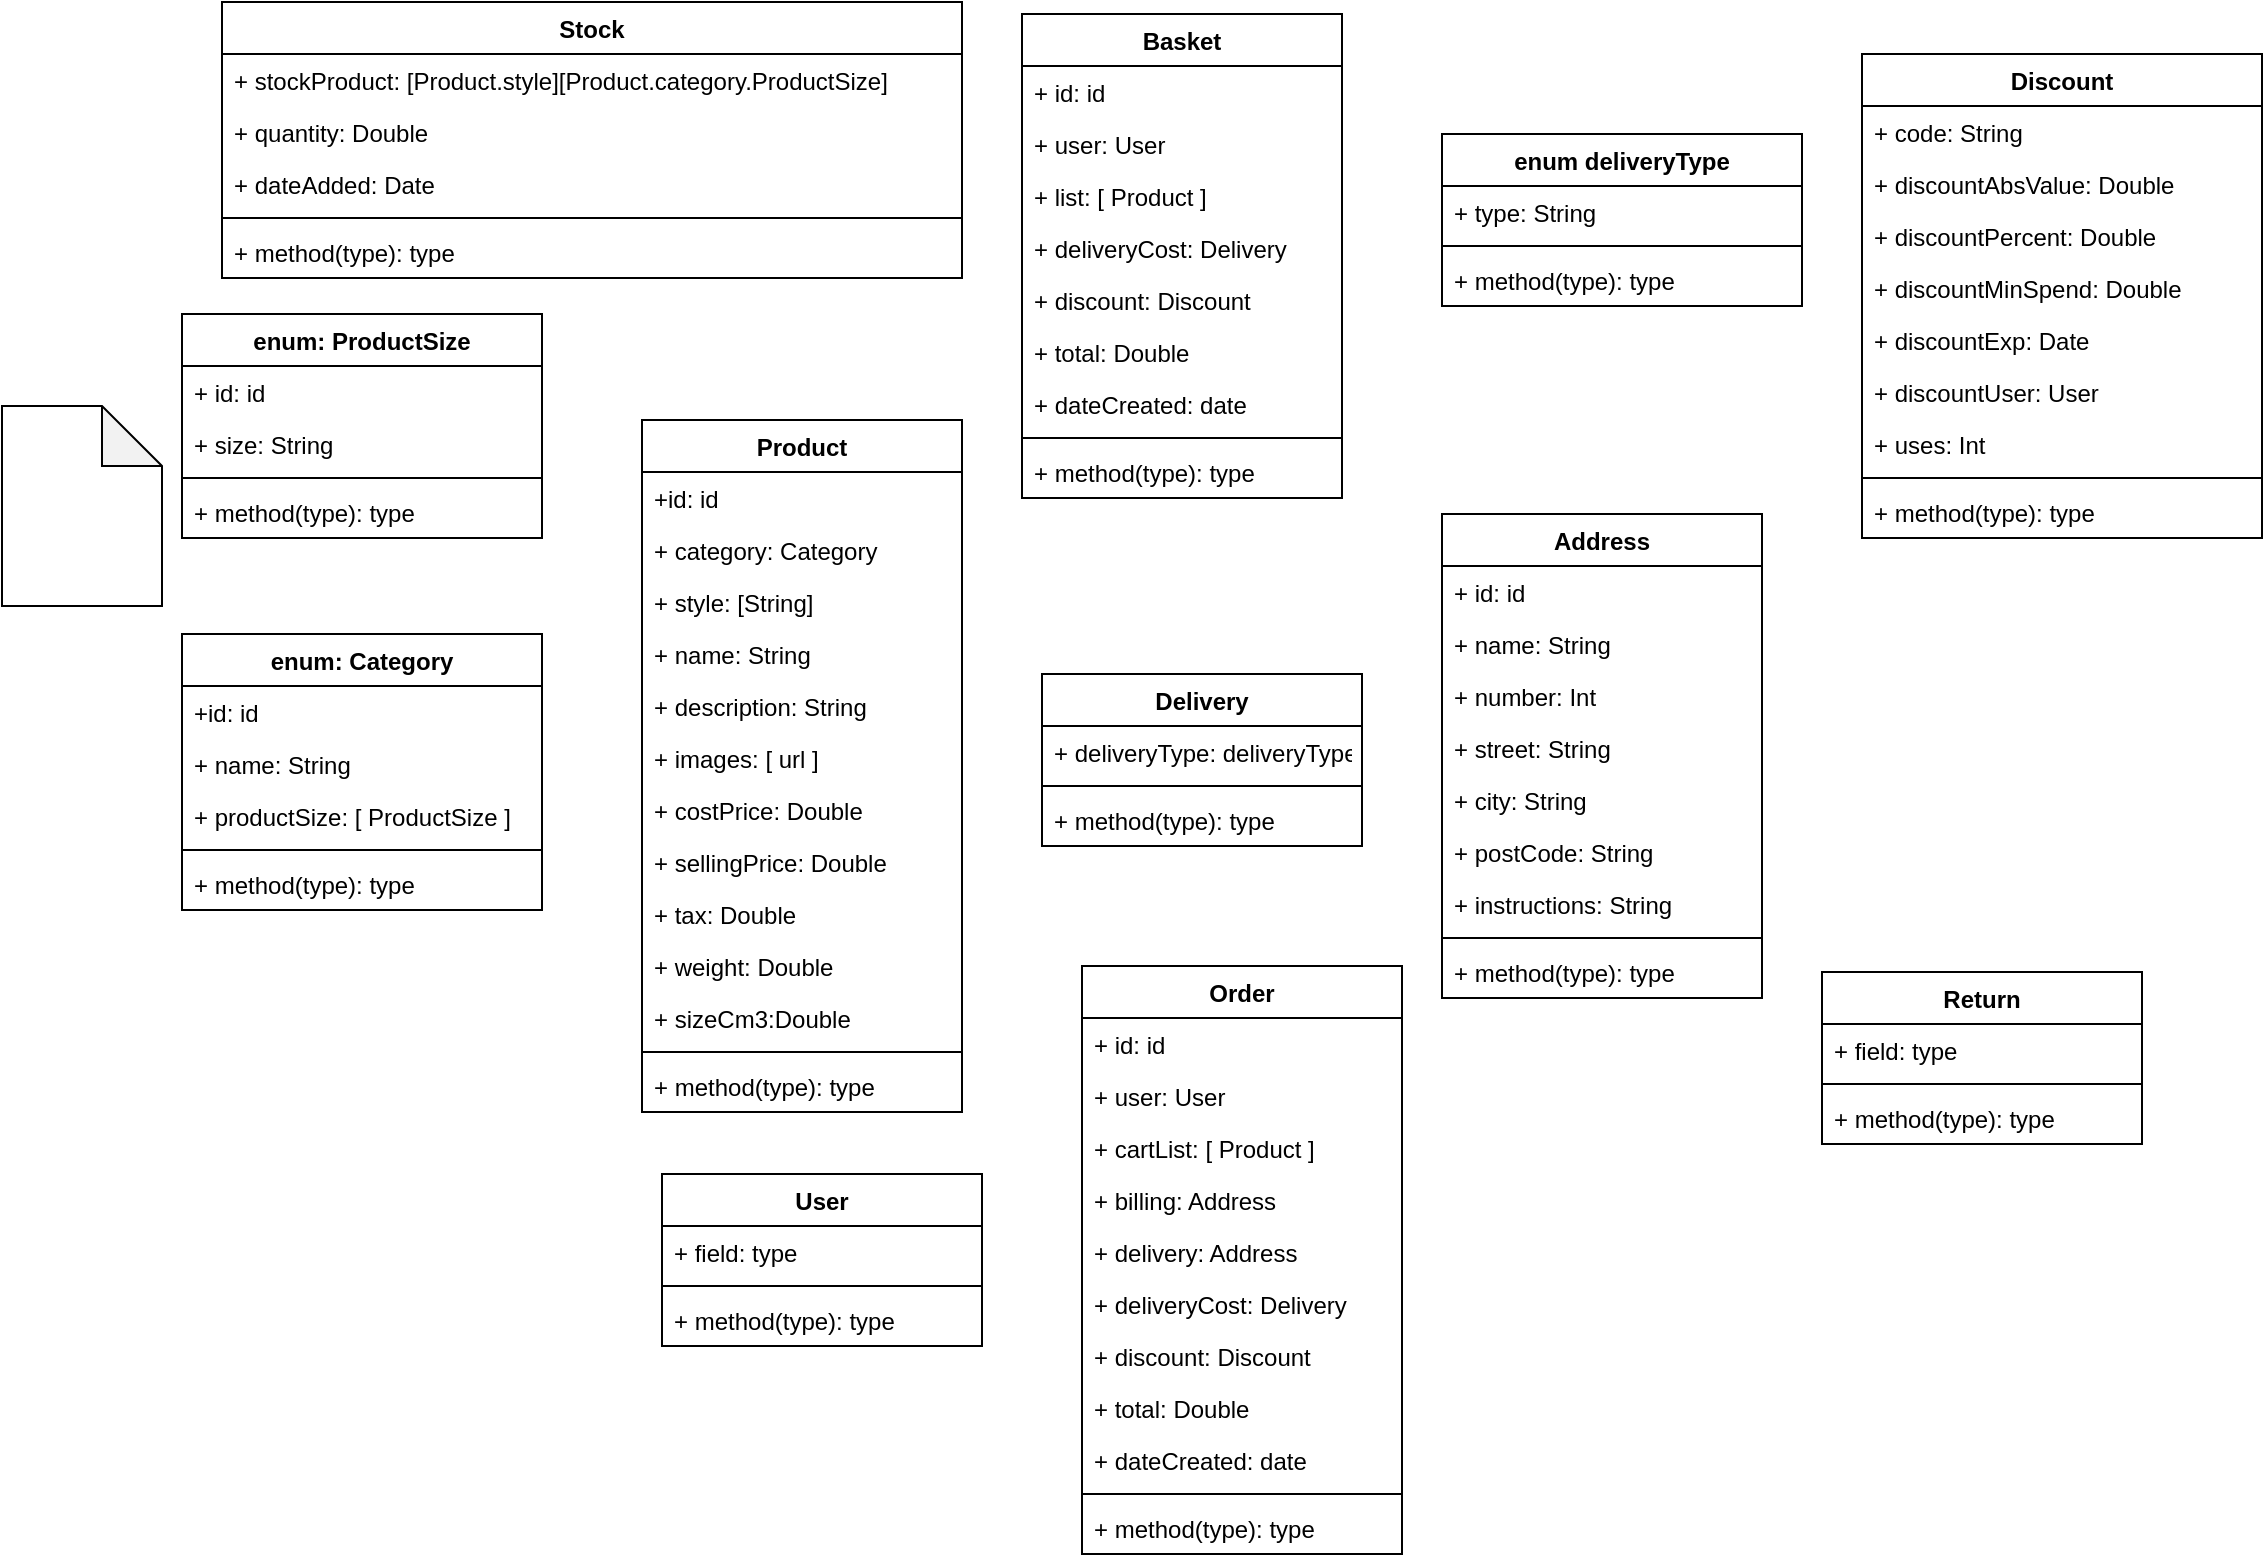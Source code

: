 <mxfile version="14.5.1" type="device"><diagram id="k_JkZe7TDsBkUmyv_9TE" name="Page-1"><mxGraphModel dx="932" dy="658" grid="1" gridSize="10" guides="1" tooltips="1" connect="1" arrows="1" fold="1" page="1" pageScale="1" pageWidth="827" pageHeight="1169" math="0" shadow="0"><root><mxCell id="0"/><mxCell id="1" parent="0"/><mxCell id="L6sORTQ88GviVkF-r95_-14" value="Product" style="swimlane;fontStyle=1;align=center;verticalAlign=top;childLayout=stackLayout;horizontal=1;startSize=26;horizontalStack=0;resizeParent=1;resizeParentMax=0;resizeLast=0;collapsible=1;marginBottom=0;" parent="1" vertex="1"><mxGeometry x="390" y="223" width="160" height="346" as="geometry"/></mxCell><mxCell id="L6sORTQ88GviVkF-r95_-90" value="+id: id" style="text;strokeColor=none;fillColor=none;align=left;verticalAlign=top;spacingLeft=4;spacingRight=4;overflow=hidden;rotatable=0;points=[[0,0.5],[1,0.5]];portConstraint=eastwest;" parent="L6sORTQ88GviVkF-r95_-14" vertex="1"><mxGeometry y="26" width="160" height="26" as="geometry"/></mxCell><mxCell id="L6sORTQ88GviVkF-r95_-15" value="+ category: Category" style="text;strokeColor=none;fillColor=none;align=left;verticalAlign=top;spacingLeft=4;spacingRight=4;overflow=hidden;rotatable=0;points=[[0,0.5],[1,0.5]];portConstraint=eastwest;" parent="L6sORTQ88GviVkF-r95_-14" vertex="1"><mxGeometry y="52" width="160" height="26" as="geometry"/></mxCell><mxCell id="L6sORTQ88GviVkF-r95_-103" value="+ style: [String]" style="text;strokeColor=none;fillColor=none;align=left;verticalAlign=top;spacingLeft=4;spacingRight=4;overflow=hidden;rotatable=0;points=[[0,0.5],[1,0.5]];portConstraint=eastwest;" parent="L6sORTQ88GviVkF-r95_-14" vertex="1"><mxGeometry y="78" width="160" height="26" as="geometry"/></mxCell><mxCell id="L6sORTQ88GviVkF-r95_-78" value="+ name: String" style="text;strokeColor=none;fillColor=none;align=left;verticalAlign=top;spacingLeft=4;spacingRight=4;overflow=hidden;rotatable=0;points=[[0,0.5],[1,0.5]];portConstraint=eastwest;" parent="L6sORTQ88GviVkF-r95_-14" vertex="1"><mxGeometry y="104" width="160" height="26" as="geometry"/></mxCell><mxCell id="L6sORTQ88GviVkF-r95_-85" value="+ description: String" style="text;strokeColor=none;fillColor=none;align=left;verticalAlign=top;spacingLeft=4;spacingRight=4;overflow=hidden;rotatable=0;points=[[0,0.5],[1,0.5]];portConstraint=eastwest;" parent="L6sORTQ88GviVkF-r95_-14" vertex="1"><mxGeometry y="130" width="160" height="26" as="geometry"/></mxCell><mxCell id="L6sORTQ88GviVkF-r95_-86" value="+ images: [ url ] " style="text;strokeColor=none;fillColor=none;align=left;verticalAlign=top;spacingLeft=4;spacingRight=4;overflow=hidden;rotatable=0;points=[[0,0.5],[1,0.5]];portConstraint=eastwest;" parent="L6sORTQ88GviVkF-r95_-14" vertex="1"><mxGeometry y="156" width="160" height="26" as="geometry"/></mxCell><mxCell id="L6sORTQ88GviVkF-r95_-79" value="+ costPrice: Double" style="text;strokeColor=none;fillColor=none;align=left;verticalAlign=top;spacingLeft=4;spacingRight=4;overflow=hidden;rotatable=0;points=[[0,0.5],[1,0.5]];portConstraint=eastwest;" parent="L6sORTQ88GviVkF-r95_-14" vertex="1"><mxGeometry y="182" width="160" height="26" as="geometry"/></mxCell><mxCell id="L6sORTQ88GviVkF-r95_-80" value="+ sellingPrice: Double&#10;" style="text;strokeColor=none;fillColor=none;align=left;verticalAlign=top;spacingLeft=4;spacingRight=4;overflow=hidden;rotatable=0;points=[[0,0.5],[1,0.5]];portConstraint=eastwest;" parent="L6sORTQ88GviVkF-r95_-14" vertex="1"><mxGeometry y="208" width="160" height="26" as="geometry"/></mxCell><mxCell id="L6sORTQ88GviVkF-r95_-81" value="+ tax: Double" style="text;strokeColor=none;fillColor=none;align=left;verticalAlign=top;spacingLeft=4;spacingRight=4;overflow=hidden;rotatable=0;points=[[0,0.5],[1,0.5]];portConstraint=eastwest;" parent="L6sORTQ88GviVkF-r95_-14" vertex="1"><mxGeometry y="234" width="160" height="26" as="geometry"/></mxCell><mxCell id="L6sORTQ88GviVkF-r95_-82" value="+ weight: Double " style="text;strokeColor=none;fillColor=none;align=left;verticalAlign=top;spacingLeft=4;spacingRight=4;overflow=hidden;rotatable=0;points=[[0,0.5],[1,0.5]];portConstraint=eastwest;" parent="L6sORTQ88GviVkF-r95_-14" vertex="1"><mxGeometry y="260" width="160" height="26" as="geometry"/></mxCell><mxCell id="L6sORTQ88GviVkF-r95_-83" value="+ sizeCm3:Double " style="text;strokeColor=none;fillColor=none;align=left;verticalAlign=top;spacingLeft=4;spacingRight=4;overflow=hidden;rotatable=0;points=[[0,0.5],[1,0.5]];portConstraint=eastwest;" parent="L6sORTQ88GviVkF-r95_-14" vertex="1"><mxGeometry y="286" width="160" height="26" as="geometry"/></mxCell><mxCell id="L6sORTQ88GviVkF-r95_-16" value="" style="line;strokeWidth=1;fillColor=none;align=left;verticalAlign=middle;spacingTop=-1;spacingLeft=3;spacingRight=3;rotatable=0;labelPosition=right;points=[];portConstraint=eastwest;" parent="L6sORTQ88GviVkF-r95_-14" vertex="1"><mxGeometry y="312" width="160" height="8" as="geometry"/></mxCell><mxCell id="L6sORTQ88GviVkF-r95_-17" value="+ method(type): type" style="text;strokeColor=none;fillColor=none;align=left;verticalAlign=top;spacingLeft=4;spacingRight=4;overflow=hidden;rotatable=0;points=[[0,0.5],[1,0.5]];portConstraint=eastwest;" parent="L6sORTQ88GviVkF-r95_-14" vertex="1"><mxGeometry y="320" width="160" height="26" as="geometry"/></mxCell><mxCell id="L6sORTQ88GviVkF-r95_-28" value="" style="shape=note;whiteSpace=wrap;html=1;backgroundOutline=1;darkOpacity=0.05;" parent="1" vertex="1"><mxGeometry x="70" y="216" width="80" height="100" as="geometry"/></mxCell><mxCell id="L6sORTQ88GviVkF-r95_-29" value="Basket" style="swimlane;fontStyle=1;align=center;verticalAlign=top;childLayout=stackLayout;horizontal=1;startSize=26;horizontalStack=0;resizeParent=1;resizeParentMax=0;resizeLast=0;collapsible=1;marginBottom=0;" parent="1" vertex="1"><mxGeometry x="580" y="20" width="160" height="242" as="geometry"/></mxCell><mxCell id="L6sORTQ88GviVkF-r95_-30" value="+ id: id" style="text;strokeColor=none;fillColor=none;align=left;verticalAlign=top;spacingLeft=4;spacingRight=4;overflow=hidden;rotatable=0;points=[[0,0.5],[1,0.5]];portConstraint=eastwest;" parent="L6sORTQ88GviVkF-r95_-29" vertex="1"><mxGeometry y="26" width="160" height="26" as="geometry"/></mxCell><mxCell id="L6sORTQ88GviVkF-r95_-89" value="+ user: User" style="text;strokeColor=none;fillColor=none;align=left;verticalAlign=top;spacingLeft=4;spacingRight=4;overflow=hidden;rotatable=0;points=[[0,0.5],[1,0.5]];portConstraint=eastwest;" parent="L6sORTQ88GviVkF-r95_-29" vertex="1"><mxGeometry y="52" width="160" height="26" as="geometry"/></mxCell><mxCell id="L6sORTQ88GviVkF-r95_-49" value="+ list: [ Product ]" style="text;strokeColor=none;fillColor=none;align=left;verticalAlign=top;spacingLeft=4;spacingRight=4;overflow=hidden;rotatable=0;points=[[0,0.5],[1,0.5]];portConstraint=eastwest;" parent="L6sORTQ88GviVkF-r95_-29" vertex="1"><mxGeometry y="78" width="160" height="26" as="geometry"/></mxCell><mxCell id="L6sORTQ88GviVkF-r95_-69" value="+ deliveryCost: Delivery" style="text;strokeColor=none;fillColor=none;align=left;verticalAlign=top;spacingLeft=4;spacingRight=4;overflow=hidden;rotatable=0;points=[[0,0.5],[1,0.5]];portConstraint=eastwest;" parent="L6sORTQ88GviVkF-r95_-29" vertex="1"><mxGeometry y="104" width="160" height="26" as="geometry"/></mxCell><mxCell id="L6sORTQ88GviVkF-r95_-57" value="+ discount: Discount" style="text;strokeColor=none;fillColor=none;align=left;verticalAlign=top;spacingLeft=4;spacingRight=4;overflow=hidden;rotatable=0;points=[[0,0.5],[1,0.5]];portConstraint=eastwest;" parent="L6sORTQ88GviVkF-r95_-29" vertex="1"><mxGeometry y="130" width="160" height="26" as="geometry"/></mxCell><mxCell id="L6sORTQ88GviVkF-r95_-51" value="+ total: Double" style="text;strokeColor=none;fillColor=none;align=left;verticalAlign=top;spacingLeft=4;spacingRight=4;overflow=hidden;rotatable=0;points=[[0,0.5],[1,0.5]];portConstraint=eastwest;" parent="L6sORTQ88GviVkF-r95_-29" vertex="1"><mxGeometry y="156" width="160" height="26" as="geometry"/></mxCell><mxCell id="L6sORTQ88GviVkF-r95_-52" value="+ dateCreated: date" style="text;strokeColor=none;fillColor=none;align=left;verticalAlign=top;spacingLeft=4;spacingRight=4;overflow=hidden;rotatable=0;points=[[0,0.5],[1,0.5]];portConstraint=eastwest;" parent="L6sORTQ88GviVkF-r95_-29" vertex="1"><mxGeometry y="182" width="160" height="26" as="geometry"/></mxCell><mxCell id="L6sORTQ88GviVkF-r95_-31" value="" style="line;strokeWidth=1;fillColor=none;align=left;verticalAlign=middle;spacingTop=-1;spacingLeft=3;spacingRight=3;rotatable=0;labelPosition=right;points=[];portConstraint=eastwest;" parent="L6sORTQ88GviVkF-r95_-29" vertex="1"><mxGeometry y="208" width="160" height="8" as="geometry"/></mxCell><mxCell id="L6sORTQ88GviVkF-r95_-32" value="+ method(type): type" style="text;strokeColor=none;fillColor=none;align=left;verticalAlign=top;spacingLeft=4;spacingRight=4;overflow=hidden;rotatable=0;points=[[0,0.5],[1,0.5]];portConstraint=eastwest;" parent="L6sORTQ88GviVkF-r95_-29" vertex="1"><mxGeometry y="216" width="160" height="26" as="geometry"/></mxCell><mxCell id="L6sORTQ88GviVkF-r95_-33" value="User" style="swimlane;fontStyle=1;align=center;verticalAlign=top;childLayout=stackLayout;horizontal=1;startSize=26;horizontalStack=0;resizeParent=1;resizeParentMax=0;resizeLast=0;collapsible=1;marginBottom=0;" parent="1" vertex="1"><mxGeometry x="400" y="600" width="160" height="86" as="geometry"/></mxCell><mxCell id="L6sORTQ88GviVkF-r95_-34" value="+ field: type" style="text;strokeColor=none;fillColor=none;align=left;verticalAlign=top;spacingLeft=4;spacingRight=4;overflow=hidden;rotatable=0;points=[[0,0.5],[1,0.5]];portConstraint=eastwest;" parent="L6sORTQ88GviVkF-r95_-33" vertex="1"><mxGeometry y="26" width="160" height="26" as="geometry"/></mxCell><mxCell id="L6sORTQ88GviVkF-r95_-35" value="" style="line;strokeWidth=1;fillColor=none;align=left;verticalAlign=middle;spacingTop=-1;spacingLeft=3;spacingRight=3;rotatable=0;labelPosition=right;points=[];portConstraint=eastwest;" parent="L6sORTQ88GviVkF-r95_-33" vertex="1"><mxGeometry y="52" width="160" height="8" as="geometry"/></mxCell><mxCell id="L6sORTQ88GviVkF-r95_-36" value="+ method(type): type" style="text;strokeColor=none;fillColor=none;align=left;verticalAlign=top;spacingLeft=4;spacingRight=4;overflow=hidden;rotatable=0;points=[[0,0.5],[1,0.5]];portConstraint=eastwest;" parent="L6sORTQ88GviVkF-r95_-33" vertex="1"><mxGeometry y="60" width="160" height="26" as="geometry"/></mxCell><mxCell id="L6sORTQ88GviVkF-r95_-37" value="Order" style="swimlane;fontStyle=1;align=center;verticalAlign=top;childLayout=stackLayout;horizontal=1;startSize=26;horizontalStack=0;resizeParent=1;resizeParentMax=0;resizeLast=0;collapsible=1;marginBottom=0;" parent="1" vertex="1"><mxGeometry x="610" y="496" width="160" height="294" as="geometry"/></mxCell><mxCell id="L6sORTQ88GviVkF-r95_-122" value="+ id: id" style="text;strokeColor=none;fillColor=none;align=left;verticalAlign=top;spacingLeft=4;spacingRight=4;overflow=hidden;rotatable=0;points=[[0,0.5],[1,0.5]];portConstraint=eastwest;" parent="L6sORTQ88GviVkF-r95_-37" vertex="1"><mxGeometry y="26" width="160" height="26" as="geometry"/></mxCell><mxCell id="L6sORTQ88GviVkF-r95_-123" value="+ user: User" style="text;strokeColor=none;fillColor=none;align=left;verticalAlign=top;spacingLeft=4;spacingRight=4;overflow=hidden;rotatable=0;points=[[0,0.5],[1,0.5]];portConstraint=eastwest;" parent="L6sORTQ88GviVkF-r95_-37" vertex="1"><mxGeometry y="52" width="160" height="26" as="geometry"/></mxCell><mxCell id="L6sORTQ88GviVkF-r95_-124" value="+ cartList: [ Product ]" style="text;strokeColor=none;fillColor=none;align=left;verticalAlign=top;spacingLeft=4;spacingRight=4;overflow=hidden;rotatable=0;points=[[0,0.5],[1,0.5]];portConstraint=eastwest;" parent="L6sORTQ88GviVkF-r95_-37" vertex="1"><mxGeometry y="78" width="160" height="26" as="geometry"/></mxCell><mxCell id="L6sORTQ88GviVkF-r95_-125" value="+ billing: Address" style="text;strokeColor=none;fillColor=none;align=left;verticalAlign=top;spacingLeft=4;spacingRight=4;overflow=hidden;rotatable=0;points=[[0,0.5],[1,0.5]];portConstraint=eastwest;" parent="L6sORTQ88GviVkF-r95_-37" vertex="1"><mxGeometry y="104" width="160" height="26" as="geometry"/></mxCell><mxCell id="L6sORTQ88GviVkF-r95_-126" value="+ delivery: Address" style="text;strokeColor=none;fillColor=none;align=left;verticalAlign=top;spacingLeft=4;spacingRight=4;overflow=hidden;rotatable=0;points=[[0,0.5],[1,0.5]];portConstraint=eastwest;" parent="L6sORTQ88GviVkF-r95_-37" vertex="1"><mxGeometry y="130" width="160" height="26" as="geometry"/></mxCell><mxCell id="L6sORTQ88GviVkF-r95_-127" value="+ deliveryCost: Delivery" style="text;strokeColor=none;fillColor=none;align=left;verticalAlign=top;spacingLeft=4;spacingRight=4;overflow=hidden;rotatable=0;points=[[0,0.5],[1,0.5]];portConstraint=eastwest;" parent="L6sORTQ88GviVkF-r95_-37" vertex="1"><mxGeometry y="156" width="160" height="26" as="geometry"/></mxCell><mxCell id="L6sORTQ88GviVkF-r95_-128" value="+ discount: Discount" style="text;strokeColor=none;fillColor=none;align=left;verticalAlign=top;spacingLeft=4;spacingRight=4;overflow=hidden;rotatable=0;points=[[0,0.5],[1,0.5]];portConstraint=eastwest;" parent="L6sORTQ88GviVkF-r95_-37" vertex="1"><mxGeometry y="182" width="160" height="26" as="geometry"/></mxCell><mxCell id="L6sORTQ88GviVkF-r95_-129" value="+ total: Double" style="text;strokeColor=none;fillColor=none;align=left;verticalAlign=top;spacingLeft=4;spacingRight=4;overflow=hidden;rotatable=0;points=[[0,0.5],[1,0.5]];portConstraint=eastwest;" parent="L6sORTQ88GviVkF-r95_-37" vertex="1"><mxGeometry y="208" width="160" height="26" as="geometry"/></mxCell><mxCell id="L6sORTQ88GviVkF-r95_-130" value="+ dateCreated: date" style="text;strokeColor=none;fillColor=none;align=left;verticalAlign=top;spacingLeft=4;spacingRight=4;overflow=hidden;rotatable=0;points=[[0,0.5],[1,0.5]];portConstraint=eastwest;" parent="L6sORTQ88GviVkF-r95_-37" vertex="1"><mxGeometry y="234" width="160" height="26" as="geometry"/></mxCell><mxCell id="L6sORTQ88GviVkF-r95_-39" value="" style="line;strokeWidth=1;fillColor=none;align=left;verticalAlign=middle;spacingTop=-1;spacingLeft=3;spacingRight=3;rotatable=0;labelPosition=right;points=[];portConstraint=eastwest;" parent="L6sORTQ88GviVkF-r95_-37" vertex="1"><mxGeometry y="260" width="160" height="8" as="geometry"/></mxCell><mxCell id="L6sORTQ88GviVkF-r95_-40" value="+ method(type): type" style="text;strokeColor=none;fillColor=none;align=left;verticalAlign=top;spacingLeft=4;spacingRight=4;overflow=hidden;rotatable=0;points=[[0,0.5],[1,0.5]];portConstraint=eastwest;" parent="L6sORTQ88GviVkF-r95_-37" vertex="1"><mxGeometry y="268" width="160" height="26" as="geometry"/></mxCell><mxCell id="L6sORTQ88GviVkF-r95_-41" value="Return" style="swimlane;fontStyle=1;align=center;verticalAlign=top;childLayout=stackLayout;horizontal=1;startSize=26;horizontalStack=0;resizeParent=1;resizeParentMax=0;resizeLast=0;collapsible=1;marginBottom=0;" parent="1" vertex="1"><mxGeometry x="980" y="499" width="160" height="86" as="geometry"/></mxCell><mxCell id="L6sORTQ88GviVkF-r95_-42" value="+ field: type" style="text;strokeColor=none;fillColor=none;align=left;verticalAlign=top;spacingLeft=4;spacingRight=4;overflow=hidden;rotatable=0;points=[[0,0.5],[1,0.5]];portConstraint=eastwest;" parent="L6sORTQ88GviVkF-r95_-41" vertex="1"><mxGeometry y="26" width="160" height="26" as="geometry"/></mxCell><mxCell id="L6sORTQ88GviVkF-r95_-43" value="" style="line;strokeWidth=1;fillColor=none;align=left;verticalAlign=middle;spacingTop=-1;spacingLeft=3;spacingRight=3;rotatable=0;labelPosition=right;points=[];portConstraint=eastwest;" parent="L6sORTQ88GviVkF-r95_-41" vertex="1"><mxGeometry y="52" width="160" height="8" as="geometry"/></mxCell><mxCell id="L6sORTQ88GviVkF-r95_-44" value="+ method(type): type" style="text;strokeColor=none;fillColor=none;align=left;verticalAlign=top;spacingLeft=4;spacingRight=4;overflow=hidden;rotatable=0;points=[[0,0.5],[1,0.5]];portConstraint=eastwest;" parent="L6sORTQ88GviVkF-r95_-41" vertex="1"><mxGeometry y="60" width="160" height="26" as="geometry"/></mxCell><mxCell id="L6sORTQ88GviVkF-r95_-45" value="Discount" style="swimlane;fontStyle=1;align=center;verticalAlign=top;childLayout=stackLayout;horizontal=1;startSize=26;horizontalStack=0;resizeParent=1;resizeParentMax=0;resizeLast=0;collapsible=1;marginBottom=0;" parent="1" vertex="1"><mxGeometry x="1000" y="40" width="200" height="242" as="geometry"/></mxCell><mxCell id="L6sORTQ88GviVkF-r95_-109" value="+ code: String" style="text;strokeColor=none;fillColor=none;align=left;verticalAlign=top;spacingLeft=4;spacingRight=4;overflow=hidden;rotatable=0;points=[[0,0.5],[1,0.5]];portConstraint=eastwest;" parent="L6sORTQ88GviVkF-r95_-45" vertex="1"><mxGeometry y="26" width="200" height="26" as="geometry"/></mxCell><mxCell id="L6sORTQ88GviVkF-r95_-110" value="+ discountAbsValue: Double" style="text;strokeColor=none;fillColor=none;align=left;verticalAlign=top;spacingLeft=4;spacingRight=4;overflow=hidden;rotatable=0;points=[[0,0.5],[1,0.5]];portConstraint=eastwest;" parent="L6sORTQ88GviVkF-r95_-45" vertex="1"><mxGeometry y="52" width="200" height="26" as="geometry"/></mxCell><mxCell id="L6sORTQ88GviVkF-r95_-105" value="+ discountPercent: Double" style="text;strokeColor=none;fillColor=none;align=left;verticalAlign=top;spacingLeft=4;spacingRight=4;overflow=hidden;rotatable=0;points=[[0,0.5],[1,0.5]];portConstraint=eastwest;" parent="L6sORTQ88GviVkF-r95_-45" vertex="1"><mxGeometry y="78" width="200" height="26" as="geometry"/></mxCell><mxCell id="L6sORTQ88GviVkF-r95_-108" value="+ discountMinSpend: Double" style="text;strokeColor=none;fillColor=none;align=left;verticalAlign=top;spacingLeft=4;spacingRight=4;overflow=hidden;rotatable=0;points=[[0,0.5],[1,0.5]];portConstraint=eastwest;" parent="L6sORTQ88GviVkF-r95_-45" vertex="1"><mxGeometry y="104" width="200" height="26" as="geometry"/></mxCell><mxCell id="L6sORTQ88GviVkF-r95_-106" value="+ discountExp: Date" style="text;strokeColor=none;fillColor=none;align=left;verticalAlign=top;spacingLeft=4;spacingRight=4;overflow=hidden;rotatable=0;points=[[0,0.5],[1,0.5]];portConstraint=eastwest;" parent="L6sORTQ88GviVkF-r95_-45" vertex="1"><mxGeometry y="130" width="200" height="26" as="geometry"/></mxCell><mxCell id="L6sORTQ88GviVkF-r95_-107" value="+ discountUser: User" style="text;strokeColor=none;fillColor=none;align=left;verticalAlign=top;spacingLeft=4;spacingRight=4;overflow=hidden;rotatable=0;points=[[0,0.5],[1,0.5]];portConstraint=eastwest;" parent="L6sORTQ88GviVkF-r95_-45" vertex="1"><mxGeometry y="156" width="200" height="26" as="geometry"/></mxCell><mxCell id="L6sORTQ88GviVkF-r95_-111" value="+ uses: Int" style="text;strokeColor=none;fillColor=none;align=left;verticalAlign=top;spacingLeft=4;spacingRight=4;overflow=hidden;rotatable=0;points=[[0,0.5],[1,0.5]];portConstraint=eastwest;" parent="L6sORTQ88GviVkF-r95_-45" vertex="1"><mxGeometry y="182" width="200" height="26" as="geometry"/></mxCell><mxCell id="L6sORTQ88GviVkF-r95_-47" value="" style="line;strokeWidth=1;fillColor=none;align=left;verticalAlign=middle;spacingTop=-1;spacingLeft=3;spacingRight=3;rotatable=0;labelPosition=right;points=[];portConstraint=eastwest;" parent="L6sORTQ88GviVkF-r95_-45" vertex="1"><mxGeometry y="208" width="200" height="8" as="geometry"/></mxCell><mxCell id="L6sORTQ88GviVkF-r95_-48" value="+ method(type): type" style="text;strokeColor=none;fillColor=none;align=left;verticalAlign=top;spacingLeft=4;spacingRight=4;overflow=hidden;rotatable=0;points=[[0,0.5],[1,0.5]];portConstraint=eastwest;" parent="L6sORTQ88GviVkF-r95_-45" vertex="1"><mxGeometry y="216" width="200" height="26" as="geometry"/></mxCell><mxCell id="L6sORTQ88GviVkF-r95_-53" value="Delivery" style="swimlane;fontStyle=1;align=center;verticalAlign=top;childLayout=stackLayout;horizontal=1;startSize=26;horizontalStack=0;resizeParent=1;resizeParentMax=0;resizeLast=0;collapsible=1;marginBottom=0;" parent="1" vertex="1"><mxGeometry x="590" y="350" width="160" height="86" as="geometry"/></mxCell><mxCell id="L6sORTQ88GviVkF-r95_-54" value="+ deliveryType: deliveryType" style="text;strokeColor=none;fillColor=none;align=left;verticalAlign=top;spacingLeft=4;spacingRight=4;overflow=hidden;rotatable=0;points=[[0,0.5],[1,0.5]];portConstraint=eastwest;" parent="L6sORTQ88GviVkF-r95_-53" vertex="1"><mxGeometry y="26" width="160" height="26" as="geometry"/></mxCell><mxCell id="L6sORTQ88GviVkF-r95_-55" value="" style="line;strokeWidth=1;fillColor=none;align=left;verticalAlign=middle;spacingTop=-1;spacingLeft=3;spacingRight=3;rotatable=0;labelPosition=right;points=[];portConstraint=eastwest;" parent="L6sORTQ88GviVkF-r95_-53" vertex="1"><mxGeometry y="52" width="160" height="8" as="geometry"/></mxCell><mxCell id="L6sORTQ88GviVkF-r95_-56" value="+ method(type): type" style="text;strokeColor=none;fillColor=none;align=left;verticalAlign=top;spacingLeft=4;spacingRight=4;overflow=hidden;rotatable=0;points=[[0,0.5],[1,0.5]];portConstraint=eastwest;" parent="L6sORTQ88GviVkF-r95_-53" vertex="1"><mxGeometry y="60" width="160" height="26" as="geometry"/></mxCell><mxCell id="L6sORTQ88GviVkF-r95_-58" value="Address" style="swimlane;fontStyle=1;align=center;verticalAlign=top;childLayout=stackLayout;horizontal=1;startSize=26;horizontalStack=0;resizeParent=1;resizeParentMax=0;resizeLast=0;collapsible=1;marginBottom=0;" parent="1" vertex="1"><mxGeometry x="790" y="270" width="160" height="242" as="geometry"/></mxCell><mxCell id="L6sORTQ88GviVkF-r95_-59" value="+ id: id" style="text;strokeColor=none;fillColor=none;align=left;verticalAlign=top;spacingLeft=4;spacingRight=4;overflow=hidden;rotatable=0;points=[[0,0.5],[1,0.5]];portConstraint=eastwest;" parent="L6sORTQ88GviVkF-r95_-58" vertex="1"><mxGeometry y="26" width="160" height="26" as="geometry"/></mxCell><mxCell id="L6sORTQ88GviVkF-r95_-97" value="+ name: String" style="text;strokeColor=none;fillColor=none;align=left;verticalAlign=top;spacingLeft=4;spacingRight=4;overflow=hidden;rotatable=0;points=[[0,0.5],[1,0.5]];portConstraint=eastwest;" parent="L6sORTQ88GviVkF-r95_-58" vertex="1"><mxGeometry y="52" width="160" height="26" as="geometry"/></mxCell><mxCell id="L6sORTQ88GviVkF-r95_-63" value="+ number: Int" style="text;strokeColor=none;fillColor=none;align=left;verticalAlign=top;spacingLeft=4;spacingRight=4;overflow=hidden;rotatable=0;points=[[0,0.5],[1,0.5]];portConstraint=eastwest;" parent="L6sORTQ88GviVkF-r95_-58" vertex="1"><mxGeometry y="78" width="160" height="26" as="geometry"/></mxCell><mxCell id="L6sORTQ88GviVkF-r95_-64" value="+ street: String" style="text;strokeColor=none;fillColor=none;align=left;verticalAlign=top;spacingLeft=4;spacingRight=4;overflow=hidden;rotatable=0;points=[[0,0.5],[1,0.5]];portConstraint=eastwest;" parent="L6sORTQ88GviVkF-r95_-58" vertex="1"><mxGeometry y="104" width="160" height="26" as="geometry"/></mxCell><mxCell id="L6sORTQ88GviVkF-r95_-65" value="+ city: String" style="text;strokeColor=none;fillColor=none;align=left;verticalAlign=top;spacingLeft=4;spacingRight=4;overflow=hidden;rotatable=0;points=[[0,0.5],[1,0.5]];portConstraint=eastwest;" parent="L6sORTQ88GviVkF-r95_-58" vertex="1"><mxGeometry y="130" width="160" height="26" as="geometry"/></mxCell><mxCell id="L6sORTQ88GviVkF-r95_-66" value="+ postCode: String&#10;" style="text;strokeColor=none;fillColor=none;align=left;verticalAlign=top;spacingLeft=4;spacingRight=4;overflow=hidden;rotatable=0;points=[[0,0.5],[1,0.5]];portConstraint=eastwest;" parent="L6sORTQ88GviVkF-r95_-58" vertex="1"><mxGeometry y="156" width="160" height="26" as="geometry"/></mxCell><mxCell id="L6sORTQ88GviVkF-r95_-67" value="+ instructions: String" style="text;strokeColor=none;fillColor=none;align=left;verticalAlign=top;spacingLeft=4;spacingRight=4;overflow=hidden;rotatable=0;points=[[0,0.5],[1,0.5]];portConstraint=eastwest;" parent="L6sORTQ88GviVkF-r95_-58" vertex="1"><mxGeometry y="182" width="160" height="26" as="geometry"/></mxCell><mxCell id="L6sORTQ88GviVkF-r95_-60" value="" style="line;strokeWidth=1;fillColor=none;align=left;verticalAlign=middle;spacingTop=-1;spacingLeft=3;spacingRight=3;rotatable=0;labelPosition=right;points=[];portConstraint=eastwest;" parent="L6sORTQ88GviVkF-r95_-58" vertex="1"><mxGeometry y="208" width="160" height="8" as="geometry"/></mxCell><mxCell id="L6sORTQ88GviVkF-r95_-61" value="+ method(type): type" style="text;strokeColor=none;fillColor=none;align=left;verticalAlign=top;spacingLeft=4;spacingRight=4;overflow=hidden;rotatable=0;points=[[0,0.5],[1,0.5]];portConstraint=eastwest;" parent="L6sORTQ88GviVkF-r95_-58" vertex="1"><mxGeometry y="216" width="160" height="26" as="geometry"/></mxCell><mxCell id="L6sORTQ88GviVkF-r95_-70" value="enum deliveryType" style="swimlane;fontStyle=1;align=center;verticalAlign=top;childLayout=stackLayout;horizontal=1;startSize=26;horizontalStack=0;resizeParent=1;resizeParentMax=0;resizeLast=0;collapsible=1;marginBottom=0;" parent="1" vertex="1"><mxGeometry x="790" y="80" width="180" height="86" as="geometry"/></mxCell><mxCell id="L6sORTQ88GviVkF-r95_-71" value="+ type: String" style="text;strokeColor=none;fillColor=none;align=left;verticalAlign=top;spacingLeft=4;spacingRight=4;overflow=hidden;rotatable=0;points=[[0,0.5],[1,0.5]];portConstraint=eastwest;" parent="L6sORTQ88GviVkF-r95_-70" vertex="1"><mxGeometry y="26" width="180" height="26" as="geometry"/></mxCell><mxCell id="L6sORTQ88GviVkF-r95_-72" value="" style="line;strokeWidth=1;fillColor=none;align=left;verticalAlign=middle;spacingTop=-1;spacingLeft=3;spacingRight=3;rotatable=0;labelPosition=right;points=[];portConstraint=eastwest;" parent="L6sORTQ88GviVkF-r95_-70" vertex="1"><mxGeometry y="52" width="180" height="8" as="geometry"/></mxCell><mxCell id="L6sORTQ88GviVkF-r95_-73" value="+ method(type): type" style="text;strokeColor=none;fillColor=none;align=left;verticalAlign=top;spacingLeft=4;spacingRight=4;overflow=hidden;rotatable=0;points=[[0,0.5],[1,0.5]];portConstraint=eastwest;" parent="L6sORTQ88GviVkF-r95_-70" vertex="1"><mxGeometry y="60" width="180" height="26" as="geometry"/></mxCell><mxCell id="L6sORTQ88GviVkF-r95_-74" value="enum: Category" style="swimlane;fontStyle=1;align=center;verticalAlign=top;childLayout=stackLayout;horizontal=1;startSize=26;horizontalStack=0;resizeParent=1;resizeParentMax=0;resizeLast=0;collapsible=1;marginBottom=0;" parent="1" vertex="1"><mxGeometry x="160" y="330" width="180" height="138" as="geometry"/></mxCell><mxCell id="L6sORTQ88GviVkF-r95_-75" value="+id: id" style="text;strokeColor=none;fillColor=none;align=left;verticalAlign=top;spacingLeft=4;spacingRight=4;overflow=hidden;rotatable=0;points=[[0,0.5],[1,0.5]];portConstraint=eastwest;" parent="L6sORTQ88GviVkF-r95_-74" vertex="1"><mxGeometry y="26" width="180" height="26" as="geometry"/></mxCell><mxCell id="L6sORTQ88GviVkF-r95_-96" value="+ name: String" style="text;strokeColor=none;fillColor=none;align=left;verticalAlign=top;spacingLeft=4;spacingRight=4;overflow=hidden;rotatable=0;points=[[0,0.5],[1,0.5]];portConstraint=eastwest;" parent="L6sORTQ88GviVkF-r95_-74" vertex="1"><mxGeometry y="52" width="180" height="26" as="geometry"/></mxCell><mxCell id="L6sORTQ88GviVkF-r95_-88" value="+ productSize: [ ProductSize ]" style="text;strokeColor=none;fillColor=none;align=left;verticalAlign=top;spacingLeft=4;spacingRight=4;overflow=hidden;rotatable=0;points=[[0,0.5],[1,0.5]];portConstraint=eastwest;" parent="L6sORTQ88GviVkF-r95_-74" vertex="1"><mxGeometry y="78" width="180" height="26" as="geometry"/></mxCell><mxCell id="L6sORTQ88GviVkF-r95_-76" value="" style="line;strokeWidth=1;fillColor=none;align=left;verticalAlign=middle;spacingTop=-1;spacingLeft=3;spacingRight=3;rotatable=0;labelPosition=right;points=[];portConstraint=eastwest;" parent="L6sORTQ88GviVkF-r95_-74" vertex="1"><mxGeometry y="104" width="180" height="8" as="geometry"/></mxCell><mxCell id="L6sORTQ88GviVkF-r95_-77" value="+ method(type): type" style="text;strokeColor=none;fillColor=none;align=left;verticalAlign=top;spacingLeft=4;spacingRight=4;overflow=hidden;rotatable=0;points=[[0,0.5],[1,0.5]];portConstraint=eastwest;" parent="L6sORTQ88GviVkF-r95_-74" vertex="1"><mxGeometry y="112" width="180" height="26" as="geometry"/></mxCell><mxCell id="L6sORTQ88GviVkF-r95_-91" value="enum: ProductSize" style="swimlane;fontStyle=1;align=center;verticalAlign=top;childLayout=stackLayout;horizontal=1;startSize=26;horizontalStack=0;resizeParent=1;resizeParentMax=0;resizeLast=0;collapsible=1;marginBottom=0;" parent="1" vertex="1"><mxGeometry x="160" y="170" width="180" height="112" as="geometry"/></mxCell><mxCell id="L6sORTQ88GviVkF-r95_-92" value="+ id: id" style="text;strokeColor=none;fillColor=none;align=left;verticalAlign=top;spacingLeft=4;spacingRight=4;overflow=hidden;rotatable=0;points=[[0,0.5],[1,0.5]];portConstraint=eastwest;" parent="L6sORTQ88GviVkF-r95_-91" vertex="1"><mxGeometry y="26" width="180" height="26" as="geometry"/></mxCell><mxCell id="L6sORTQ88GviVkF-r95_-93" value="+ size: String" style="text;strokeColor=none;fillColor=none;align=left;verticalAlign=top;spacingLeft=4;spacingRight=4;overflow=hidden;rotatable=0;points=[[0,0.5],[1,0.5]];portConstraint=eastwest;" parent="L6sORTQ88GviVkF-r95_-91" vertex="1"><mxGeometry y="52" width="180" height="26" as="geometry"/></mxCell><mxCell id="L6sORTQ88GviVkF-r95_-94" value="" style="line;strokeWidth=1;fillColor=none;align=left;verticalAlign=middle;spacingTop=-1;spacingLeft=3;spacingRight=3;rotatable=0;labelPosition=right;points=[];portConstraint=eastwest;" parent="L6sORTQ88GviVkF-r95_-91" vertex="1"><mxGeometry y="78" width="180" height="8" as="geometry"/></mxCell><mxCell id="L6sORTQ88GviVkF-r95_-95" value="+ method(type): type" style="text;strokeColor=none;fillColor=none;align=left;verticalAlign=top;spacingLeft=4;spacingRight=4;overflow=hidden;rotatable=0;points=[[0,0.5],[1,0.5]];portConstraint=eastwest;" parent="L6sORTQ88GviVkF-r95_-91" vertex="1"><mxGeometry y="86" width="180" height="26" as="geometry"/></mxCell><mxCell id="L6sORTQ88GviVkF-r95_-98" value="Stock" style="swimlane;fontStyle=1;align=center;verticalAlign=top;childLayout=stackLayout;horizontal=1;startSize=26;horizontalStack=0;resizeParent=1;resizeParentMax=0;resizeLast=0;collapsible=1;marginBottom=0;" parent="1" vertex="1"><mxGeometry x="180" y="14" width="370" height="138" as="geometry"/></mxCell><mxCell id="L6sORTQ88GviVkF-r95_-99" value="+ stockProduct: [Product.style][Product.category.ProductSize]" style="text;strokeColor=none;fillColor=none;align=left;verticalAlign=top;spacingLeft=4;spacingRight=4;overflow=hidden;rotatable=0;points=[[0,0.5],[1,0.5]];portConstraint=eastwest;" parent="L6sORTQ88GviVkF-r95_-98" vertex="1"><mxGeometry y="26" width="370" height="26" as="geometry"/></mxCell><mxCell id="L6sORTQ88GviVkF-r95_-100" value="+ quantity: Double" style="text;strokeColor=none;fillColor=none;align=left;verticalAlign=top;spacingLeft=4;spacingRight=4;overflow=hidden;rotatable=0;points=[[0,0.5],[1,0.5]];portConstraint=eastwest;" parent="L6sORTQ88GviVkF-r95_-98" vertex="1"><mxGeometry y="52" width="370" height="26" as="geometry"/></mxCell><mxCell id="L6sORTQ88GviVkF-r95_-104" value="+ dateAdded: Date" style="text;strokeColor=none;fillColor=none;align=left;verticalAlign=top;spacingLeft=4;spacingRight=4;overflow=hidden;rotatable=0;points=[[0,0.5],[1,0.5]];portConstraint=eastwest;" parent="L6sORTQ88GviVkF-r95_-98" vertex="1"><mxGeometry y="78" width="370" height="26" as="geometry"/></mxCell><mxCell id="L6sORTQ88GviVkF-r95_-101" value="" style="line;strokeWidth=1;fillColor=none;align=left;verticalAlign=middle;spacingTop=-1;spacingLeft=3;spacingRight=3;rotatable=0;labelPosition=right;points=[];portConstraint=eastwest;" parent="L6sORTQ88GviVkF-r95_-98" vertex="1"><mxGeometry y="104" width="370" height="8" as="geometry"/></mxCell><mxCell id="L6sORTQ88GviVkF-r95_-102" value="+ method(type): type" style="text;strokeColor=none;fillColor=none;align=left;verticalAlign=top;spacingLeft=4;spacingRight=4;overflow=hidden;rotatable=0;points=[[0,0.5],[1,0.5]];portConstraint=eastwest;" parent="L6sORTQ88GviVkF-r95_-98" vertex="1"><mxGeometry y="112" width="370" height="26" as="geometry"/></mxCell></root></mxGraphModel></diagram></mxfile>
